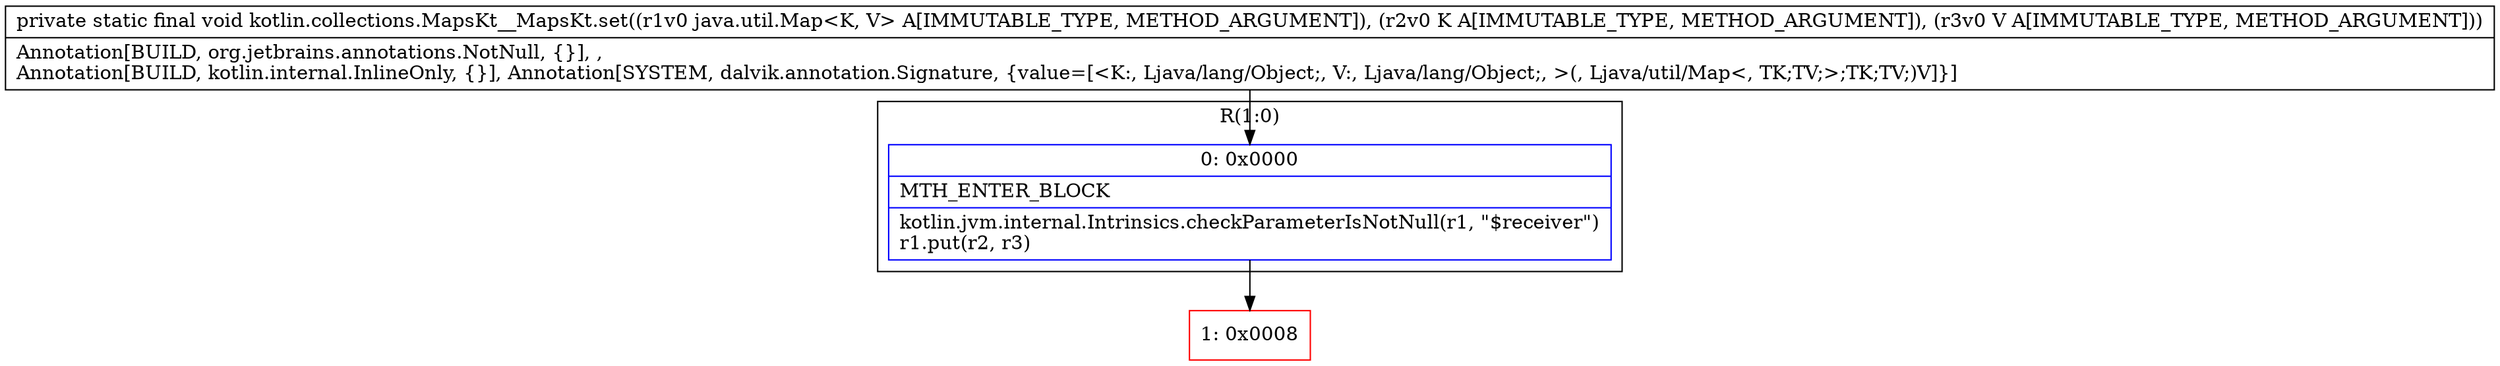 digraph "CFG forkotlin.collections.MapsKt__MapsKt.set(Ljava\/util\/Map;Ljava\/lang\/Object;Ljava\/lang\/Object;)V" {
subgraph cluster_Region_558586846 {
label = "R(1:0)";
node [shape=record,color=blue];
Node_0 [shape=record,label="{0\:\ 0x0000|MTH_ENTER_BLOCK\l|kotlin.jvm.internal.Intrinsics.checkParameterIsNotNull(r1, \"$receiver\")\lr1.put(r2, r3)\l}"];
}
Node_1 [shape=record,color=red,label="{1\:\ 0x0008}"];
MethodNode[shape=record,label="{private static final void kotlin.collections.MapsKt__MapsKt.set((r1v0 java.util.Map\<K, V\> A[IMMUTABLE_TYPE, METHOD_ARGUMENT]), (r2v0 K A[IMMUTABLE_TYPE, METHOD_ARGUMENT]), (r3v0 V A[IMMUTABLE_TYPE, METHOD_ARGUMENT]))  | Annotation[BUILD, org.jetbrains.annotations.NotNull, \{\}], , \lAnnotation[BUILD, kotlin.internal.InlineOnly, \{\}], Annotation[SYSTEM, dalvik.annotation.Signature, \{value=[\<K:, Ljava\/lang\/Object;, V:, Ljava\/lang\/Object;, \>(, Ljava\/util\/Map\<, TK;TV;\>;TK;TV;)V]\}]\l}"];
MethodNode -> Node_0;
Node_0 -> Node_1;
}

